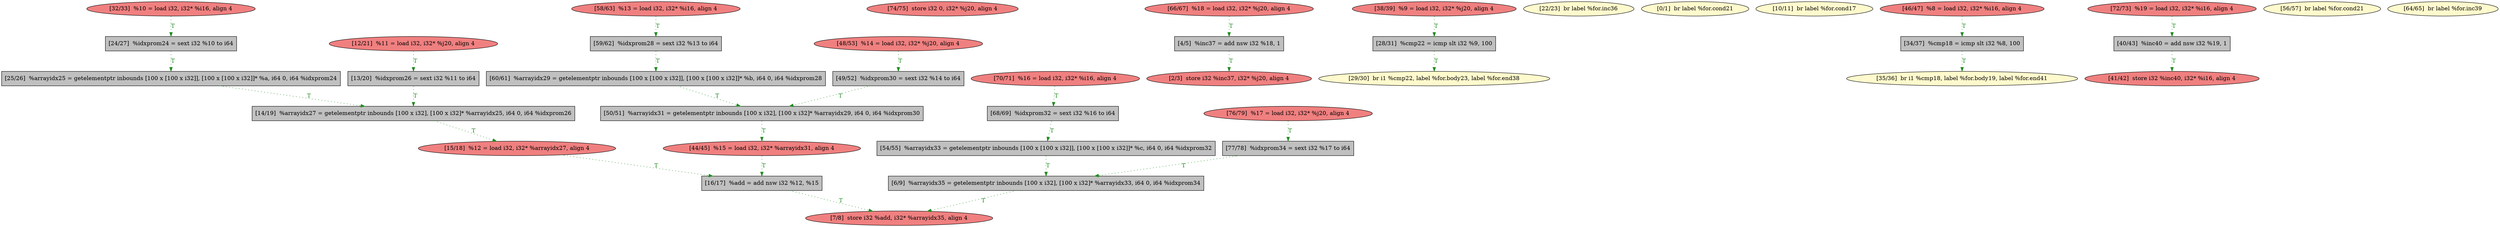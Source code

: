 
digraph G {


node869 [fillcolor=grey,label="[77/78]  %idxprom34 = sext i32 %17 to i64",shape=rectangle,style=filled ]
node868 [fillcolor=lightcoral,label="[76/79]  %17 = load i32, i32* %j20, align 4",shape=ellipse,style=filled ]
node867 [fillcolor=lightcoral,label="[74/75]  store i32 0, i32* %j20, align 4",shape=ellipse,style=filled ]
node866 [fillcolor=grey,label="[16/17]  %add = add nsw i32 %12, %15",shape=rectangle,style=filled ]
node840 [fillcolor=lightcoral,label="[15/18]  %12 = load i32, i32* %arrayidx27, align 4",shape=ellipse,style=filled ]
node860 [fillcolor=lightcoral,label="[66/67]  %18 = load i32, i32* %j20, align 4",shape=ellipse,style=filled ]
node839 [fillcolor=lightcoral,label="[32/33]  %10 = load i32, i32* %i16, align 4",shape=ellipse,style=filled ]
node831 [fillcolor=lightcoral,label="[2/3]  store i32 %inc37, i32* %j20, align 4",shape=ellipse,style=filled ]
node843 [fillcolor=grey,label="[14/19]  %arrayidx27 = getelementptr inbounds [100 x i32], [100 x i32]* %arrayidx25, i64 0, i64 %idxprom26",shape=rectangle,style=filled ]
node844 [fillcolor=lightcoral,label="[38/39]  %9 = load i32, i32* %j20, align 4",shape=ellipse,style=filled ]
node835 [fillcolor=lightcoral,label="[12/21]  %11 = load i32, i32* %j20, align 4",shape=ellipse,style=filled ]
node836 [fillcolor=lemonchiffon,label="[22/23]  br label %for.inc36",shape=ellipse,style=filled ]
node855 [fillcolor=lightcoral,label="[58/63]  %13 = load i32, i32* %i16, align 4",shape=ellipse,style=filled ]
node841 [fillcolor=lemonchiffon,label="[29/30]  br i1 %cmp22, label %for.body23, label %for.end38",shape=ellipse,style=filled ]
node830 [fillcolor=lemonchiffon,label="[0/1]  br label %for.cond21",shape=ellipse,style=filled ]
node834 [fillcolor=lemonchiffon,label="[10/11]  br label %for.cond17",shape=ellipse,style=filled ]
node833 [fillcolor=grey,label="[6/9]  %arrayidx35 = getelementptr inbounds [100 x i32], [100 x i32]* %arrayidx33, i64 0, i64 %idxprom34",shape=rectangle,style=filled ]
node852 [fillcolor=grey,label="[54/55]  %arrayidx33 = getelementptr inbounds [100 x [100 x i32]], [100 x [100 x i32]]* %c, i64 0, i64 %idxprom32",shape=rectangle,style=filled ]
node837 [fillcolor=grey,label="[24/27]  %idxprom24 = sext i32 %10 to i64",shape=rectangle,style=filled ]
node842 [fillcolor=grey,label="[34/37]  %cmp18 = icmp slt i32 %8, 100",shape=rectangle,style=filled ]
node846 [fillcolor=lightcoral,label="[44/45]  %15 = load i32, i32* %arrayidx31, align 4",shape=ellipse,style=filled ]
node847 [fillcolor=lightcoral,label="[46/47]  %8 = load i32, i32* %i16, align 4",shape=ellipse,style=filled ]
node848 [fillcolor=grey,label="[25/26]  %arrayidx25 = getelementptr inbounds [100 x [100 x i32]], [100 x [100 x i32]]* %a, i64 0, i64 %idxprom24",shape=rectangle,style=filled ]
node849 [fillcolor=grey,label="[13/20]  %idxprom26 = sext i32 %11 to i64",shape=rectangle,style=filled ]
node850 [fillcolor=lightcoral,label="[41/42]  store i32 %inc40, i32* %i16, align 4",shape=ellipse,style=filled ]
node861 [fillcolor=grey,label="[68/69]  %idxprom32 = sext i32 %16 to i64",shape=rectangle,style=filled ]
node862 [fillcolor=grey,label="[60/61]  %arrayidx29 = getelementptr inbounds [100 x [100 x i32]], [100 x [100 x i32]]* %b, i64 0, i64 %idxprom28",shape=rectangle,style=filled ]
node838 [fillcolor=grey,label="[28/31]  %cmp22 = icmp slt i32 %9, 100",shape=rectangle,style=filled ]
node851 [fillcolor=lightcoral,label="[48/53]  %14 = load i32, i32* %j20, align 4",shape=ellipse,style=filled ]
node853 [fillcolor=lightcoral,label="[7/8]  store i32 %add, i32* %arrayidx35, align 4",shape=ellipse,style=filled ]
node854 [fillcolor=lemonchiffon,label="[56/57]  br label %for.cond21",shape=ellipse,style=filled ]
node856 [fillcolor=lemonchiffon,label="[35/36]  br i1 %cmp18, label %for.body19, label %for.end41",shape=ellipse,style=filled ]
node857 [fillcolor=grey,label="[50/51]  %arrayidx31 = getelementptr inbounds [100 x i32], [100 x i32]* %arrayidx29, i64 0, i64 %idxprom30",shape=rectangle,style=filled ]
node845 [fillcolor=grey,label="[40/43]  %inc40 = add nsw i32 %19, 1",shape=rectangle,style=filled ]
node858 [fillcolor=lemonchiffon,label="[64/65]  br label %for.inc39",shape=ellipse,style=filled ]
node859 [fillcolor=grey,label="[59/62]  %idxprom28 = sext i32 %13 to i64",shape=rectangle,style=filled ]
node863 [fillcolor=grey,label="[49/52]  %idxprom30 = sext i32 %14 to i64",shape=rectangle,style=filled ]
node832 [fillcolor=grey,label="[4/5]  %inc37 = add nsw i32 %18, 1",shape=rectangle,style=filled ]
node864 [fillcolor=lightcoral,label="[70/71]  %16 = load i32, i32* %i16, align 4",shape=ellipse,style=filled ]
node865 [fillcolor=lightcoral,label="[72/73]  %19 = load i32, i32* %i16, align 4",shape=ellipse,style=filled ]

node844->node838 [style=dotted,color=forestgreen,label="T",fontcolor=forestgreen ]
node835->node849 [style=dotted,color=forestgreen,label="T",fontcolor=forestgreen ]
node851->node863 [style=dotted,color=forestgreen,label="T",fontcolor=forestgreen ]
node843->node840 [style=dotted,color=forestgreen,label="T",fontcolor=forestgreen ]
node847->node842 [style=dotted,color=forestgreen,label="T",fontcolor=forestgreen ]
node865->node845 [style=dotted,color=forestgreen,label="T",fontcolor=forestgreen ]
node842->node856 [style=dotted,color=forestgreen,label="T",fontcolor=forestgreen ]
node846->node866 [style=dotted,color=forestgreen,label="T",fontcolor=forestgreen ]
node857->node846 [style=dotted,color=forestgreen,label="T",fontcolor=forestgreen ]
node855->node859 [style=dotted,color=forestgreen,label="T",fontcolor=forestgreen ]
node848->node843 [style=dotted,color=forestgreen,label="T",fontcolor=forestgreen ]
node861->node852 [style=dotted,color=forestgreen,label="T",fontcolor=forestgreen ]
node862->node857 [style=dotted,color=forestgreen,label="T",fontcolor=forestgreen ]
node864->node861 [style=dotted,color=forestgreen,label="T",fontcolor=forestgreen ]
node840->node866 [style=dotted,color=forestgreen,label="T",fontcolor=forestgreen ]
node832->node831 [style=dotted,color=forestgreen,label="T",fontcolor=forestgreen ]
node839->node837 [style=dotted,color=forestgreen,label="T",fontcolor=forestgreen ]
node838->node841 [style=dotted,color=forestgreen,label="T",fontcolor=forestgreen ]
node866->node853 [style=dotted,color=forestgreen,label="T",fontcolor=forestgreen ]
node868->node869 [style=dotted,color=forestgreen,label="T",fontcolor=forestgreen ]
node863->node857 [style=dotted,color=forestgreen,label="T",fontcolor=forestgreen ]
node859->node862 [style=dotted,color=forestgreen,label="T",fontcolor=forestgreen ]
node837->node848 [style=dotted,color=forestgreen,label="T",fontcolor=forestgreen ]
node833->node853 [style=dotted,color=forestgreen,label="T",fontcolor=forestgreen ]
node860->node832 [style=dotted,color=forestgreen,label="T",fontcolor=forestgreen ]
node852->node833 [style=dotted,color=forestgreen,label="T",fontcolor=forestgreen ]
node869->node833 [style=dotted,color=forestgreen,label="T",fontcolor=forestgreen ]
node845->node850 [style=dotted,color=forestgreen,label="T",fontcolor=forestgreen ]
node849->node843 [style=dotted,color=forestgreen,label="T",fontcolor=forestgreen ]


}
